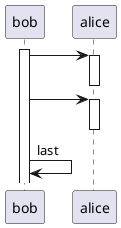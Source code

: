 {
  "sha1": "qn2wuiqxmfzf204iu6twkss982f8u6j",
  "insertion": {
    "when": "2024-06-04T17:28:42.597Z",
    "user": "plantuml@gmail.com"
  }
}
@startuml
activate bob
bob -> alice
activate alice
deactivate alice

bob -> alice
activate alice
deactivate alice

bob -> bob : last

@enduml
